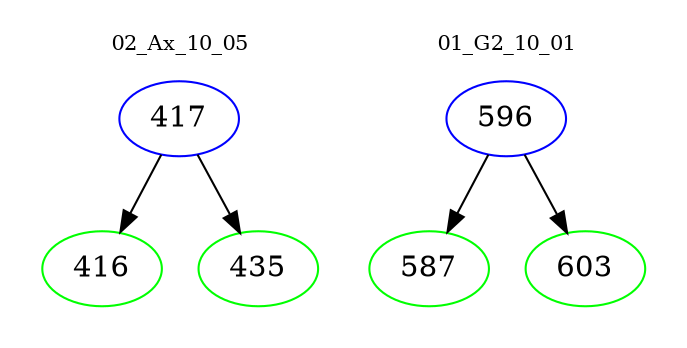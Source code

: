 digraph{
subgraph cluster_0 {
color = white
label = "02_Ax_10_05";
fontsize=10;
T0_417 [label="417", color="blue"]
T0_417 -> T0_416 [color="black"]
T0_416 [label="416", color="green"]
T0_417 -> T0_435 [color="black"]
T0_435 [label="435", color="green"]
}
subgraph cluster_1 {
color = white
label = "01_G2_10_01";
fontsize=10;
T1_596 [label="596", color="blue"]
T1_596 -> T1_587 [color="black"]
T1_587 [label="587", color="green"]
T1_596 -> T1_603 [color="black"]
T1_603 [label="603", color="green"]
}
}
